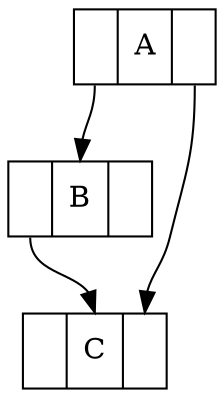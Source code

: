 digraph G {
  node [ shape=record ];
  node0 [label = "<f0> |<f1> A|<f2> "];
  node1 [label = "<f0> |<f1> B|<f2> "];
  node2 [label = "<f0> |<f1> C|<f2> "];
  "node0":f0 -> "node1":f1;
  "node1":f0 -> "node2":f1;
  "node0":f2 -> "node2":f2;
}
